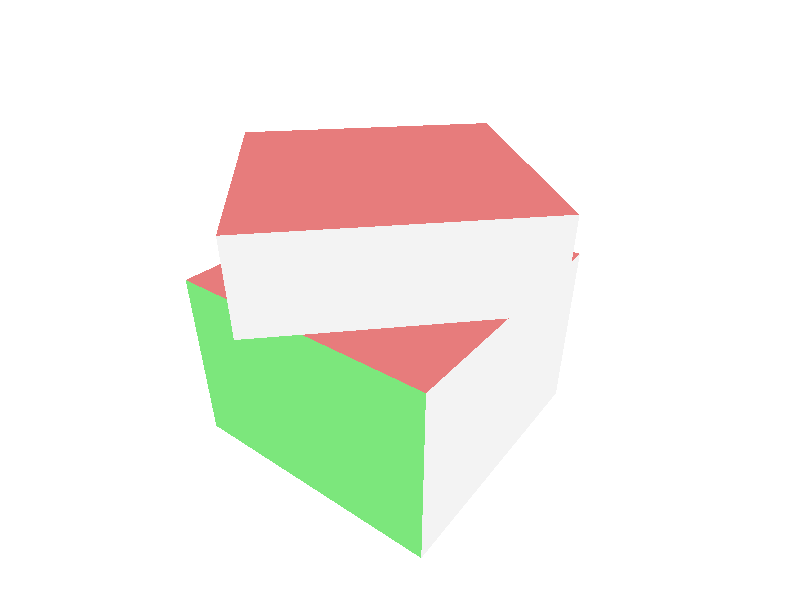 #include "colors.inc"

background {
  color White
}
// camera {
//   location <0, 3, -3>
//   look_at  <0, 0,  0>
// }

//front
// camera {
//   location <0, 0, -3>
//   look_at  <0, 0, 0>
// }

//right side
camera {
  location <4, 3, 3>
  look_at  <0, 0, 0>
}

light_source {
  <-2, 3, 2>
  color White
}

#declare One_Part_Translate = -1;

#declare RedO = texture {
  pigment { color rgb<0.8, 0.2, 0.2> }
  finish { ambient 0.2 diffuse 0.5 }
}
#declare GreenO = texture {
  pigment { color rgb<0.2, 0.8, 0.2> }
  finish { ambient 0.2 diffuse 0.5 }
}
#declare BlueO = texture {
  pigment { color rgb<0.2, 0.2, 0.8> }
  finish { ambient 0.2 diffuse 0.5 }
}
#declare One_Part = mesh {
  /* top side */
  triangle {
    <-0, 1, 0>, <0, 1, 1>, <1, 1, 1>
    texture { RedO }
  }
  triangle {
    <-0, 1, 0>, <1, 1, 0>, <1, 1, 1>
    texture { RedO }
  }
  /* bottom side */
  triangle {
    <-0, 0, 0>, <0, 0, 1>, <1, 0, 1>
  }
  triangle {
    <-0, 0, 0>, <1, 0, 0>, <1, 0, 1>
  }
  /* left side */
  triangle {
    < 0, 0, 0>, <0, 1, 0>, <0, 1, 1>
  }
  triangle {
    < 0, 0, 0>, <0, 1, 1>, <0, 0, 1>
  }
  /* right side */
  triangle {
    < 1, 0, 0>, <1, 1, 0>, <1, 1, 1> 
    texture { GreenO }
  }
  triangle {
    < 1, 0, 0>, <1, 1, 1>, <1, 0, 1>
    texture { GreenO }
  }
  /* front side */
  triangle {
    < 0, 0, 0>, <1, 0, 0>, <1, 1, 0>
    texture { BlueO }
  }
  triangle {
    < 0, 0, 0>, <1, 1, 0>, <0, 1, 0>
    texture { BlueO }
  }
  /* back side */
  triangle {
    < 0, 0, 1>, <1, 0, 1>, <1, 1, 1>
  }
  triangle {
    < 0, 0, 1>, <1, 1, 1>, <0, 1, 1>
  }
  texture {
    pigment { color rgb<0.9, 0.9, 0.9> }
    finish { ambient 0.2 diffuse 0.7 }
  }
}


// #declare One_Part = box {
//   <0,0,0>,
//   <1,1,1> 
//   pigment { color Blue }
// //  rotate y*35
// //  rotate x*-5
// }

#declare One_Row = union {
   object { One_Part }
   object { One_Part
     translate One_Part_Translate*x
   }
  object { One_Part
     translate One_Part_Translate*x*2
   }
}

#declare One_Floor = union {
  object { One_Row }
  object { One_Row
    translate One_Part_Translate*z
  }
  object { One_Row
    translate One_Part_Translate*z*2
  }
}

#declare The_Whole = union {
  object { One_Floor
    rotate y*45
    translate <0,0,-0.75>
    }
  object { One_Floor
    translate One_Part_Translate*y
  }
  object { One_Floor
    translate One_Part_Translate*y*2
  }
}


object { The_Whole }

//object { One_Part}